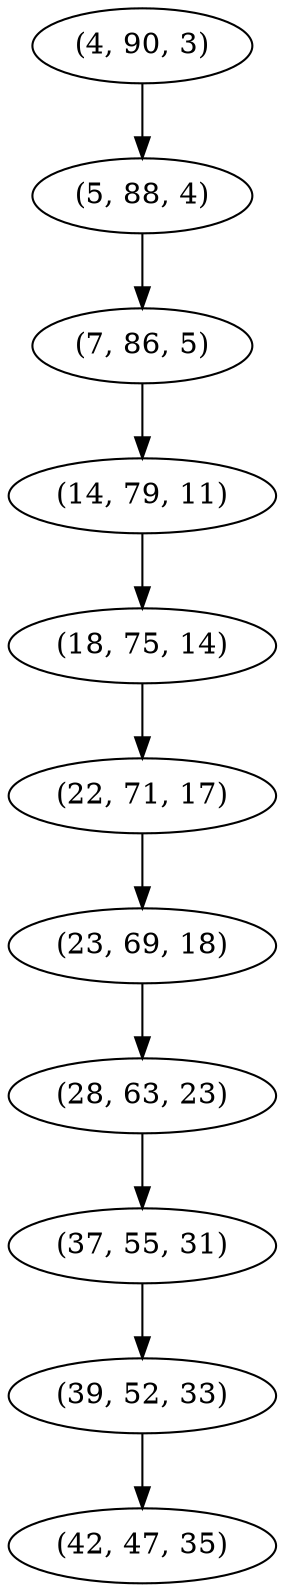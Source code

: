 digraph tree {
    "(4, 90, 3)";
    "(5, 88, 4)";
    "(7, 86, 5)";
    "(14, 79, 11)";
    "(18, 75, 14)";
    "(22, 71, 17)";
    "(23, 69, 18)";
    "(28, 63, 23)";
    "(37, 55, 31)";
    "(39, 52, 33)";
    "(42, 47, 35)";
    "(4, 90, 3)" -> "(5, 88, 4)";
    "(5, 88, 4)" -> "(7, 86, 5)";
    "(7, 86, 5)" -> "(14, 79, 11)";
    "(14, 79, 11)" -> "(18, 75, 14)";
    "(18, 75, 14)" -> "(22, 71, 17)";
    "(22, 71, 17)" -> "(23, 69, 18)";
    "(23, 69, 18)" -> "(28, 63, 23)";
    "(28, 63, 23)" -> "(37, 55, 31)";
    "(37, 55, 31)" -> "(39, 52, 33)";
    "(39, 52, 33)" -> "(42, 47, 35)";
}
